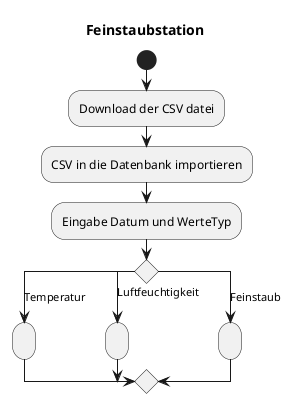 @startuml Feinstaubstation
title Feinstaubstation

Start
:Download der CSV datei;
:CSV in die Datenbank importieren;
:Eingabe Datum und WerteTyp;
switch ()
case (Temperatur)
    :;
case (Luftfeuchtigkeit)
    :;
case (Feinstaub)
    :;
endswitch
@enduml